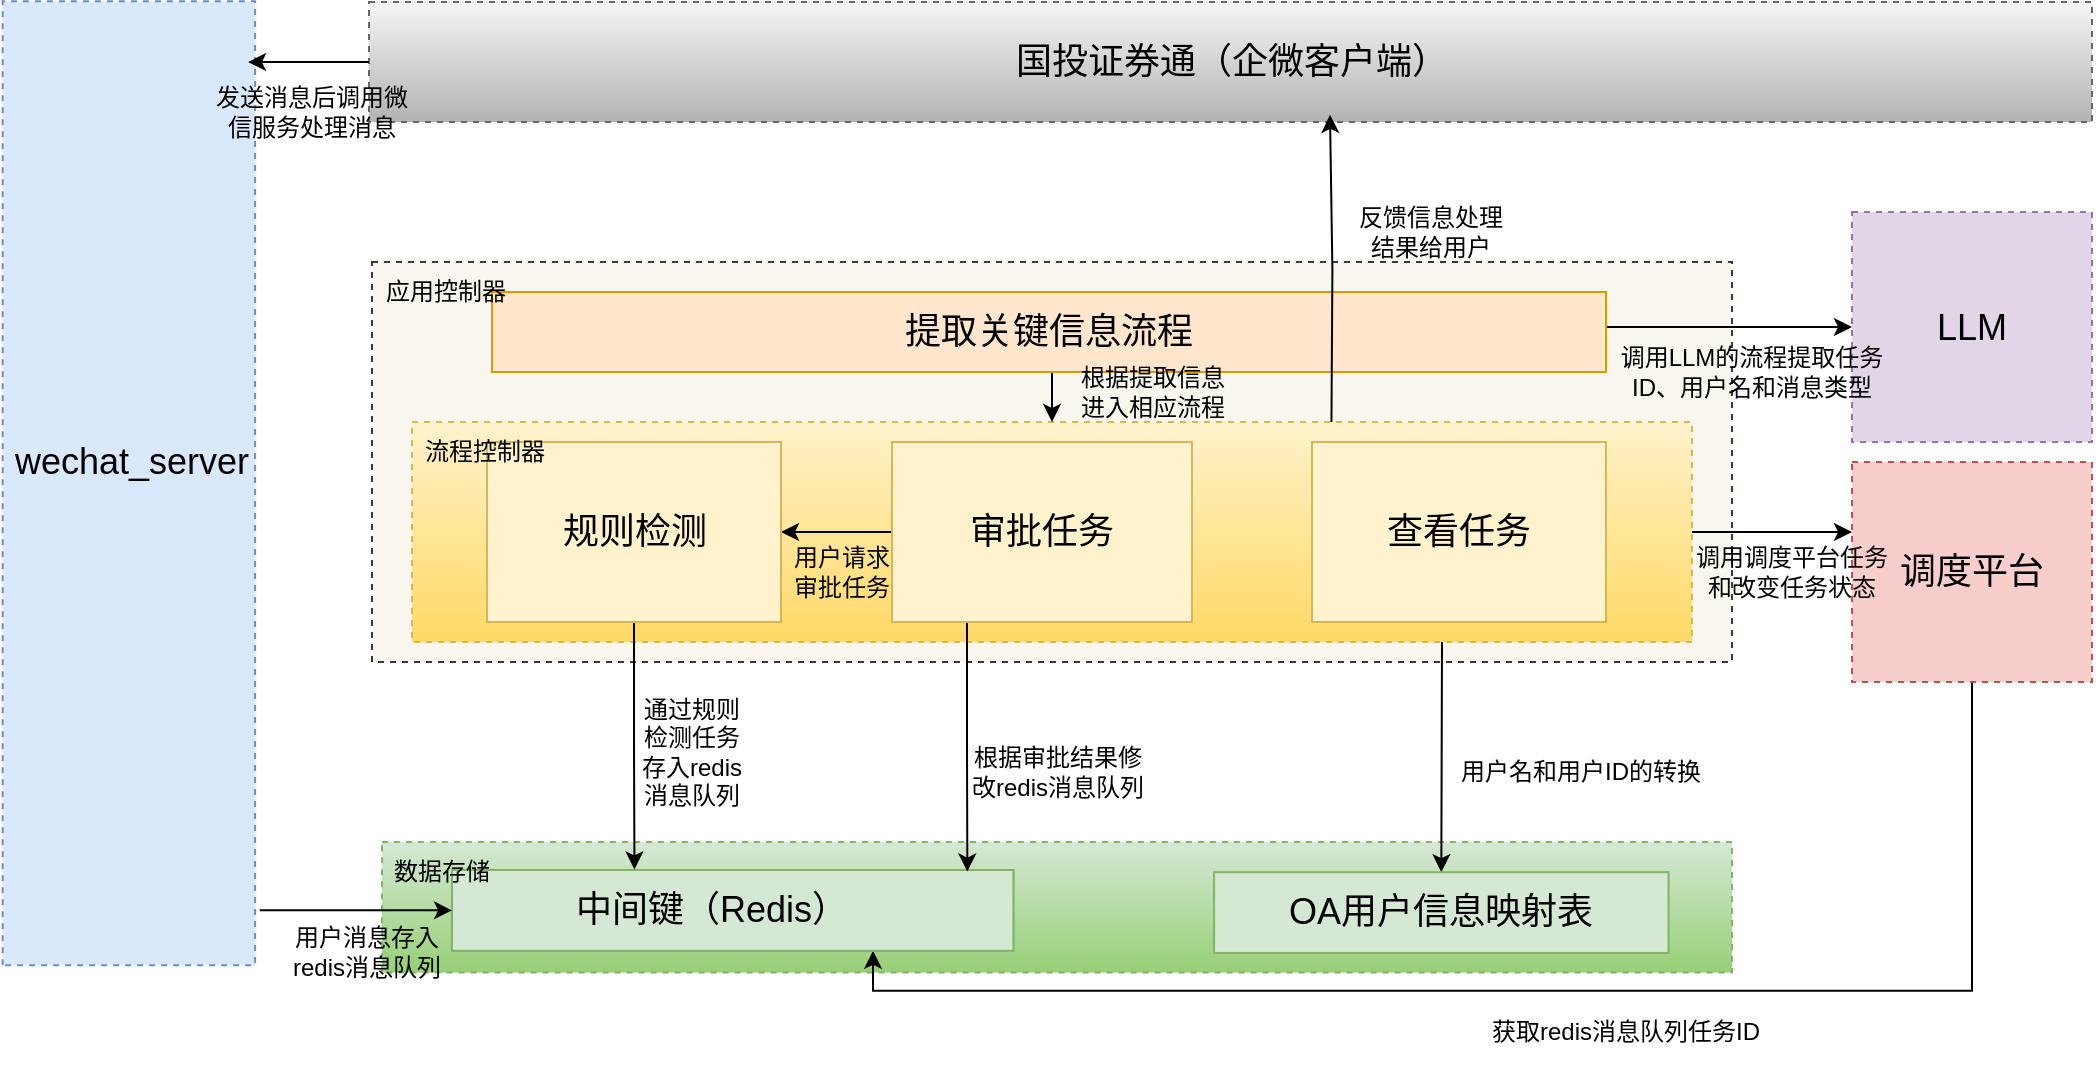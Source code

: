 <mxfile version="24.7.8">
  <diagram name="第 1 页" id="BCAhDKa6iewrN-98ZfCu">
    <mxGraphModel dx="1949" dy="584" grid="1" gridSize="10" guides="1" tooltips="1" connect="1" arrows="1" fold="1" page="1" pageScale="1" pageWidth="827" pageHeight="1169" math="0" shadow="0">
      <root>
        <mxCell id="0" />
        <mxCell id="1" parent="0" />
        <mxCell id="PnkrrUVeRSWX7GJomjZ0-16" value="" style="rounded=0;whiteSpace=wrap;html=1;container=0;dashed=1;fillColor=#d5e8d4;strokeColor=#82b366;gradientColor=#97d077;" parent="1" vertex="1">
          <mxGeometry x="135" y="550" width="675" height="65.29" as="geometry" />
        </mxCell>
        <mxCell id="NKUny2uA8ICtl1X-BY2I-55" style="edgeStyle=orthogonalEdgeStyle;rounded=0;orthogonalLoop=1;jettySize=auto;html=1;exitX=0.5;exitY=1;exitDx=0;exitDy=0;entryX=0.75;entryY=1;entryDx=0;entryDy=0;" edge="1" parent="1" source="PnkrrUVeRSWX7GJomjZ0-15" target="PnkrrUVeRSWX7GJomjZ0-17">
          <mxGeometry relative="1" as="geometry" />
        </mxCell>
        <mxCell id="PnkrrUVeRSWX7GJomjZ0-15" value="&lt;font style=&quot;font-size: 18px;&quot;&gt;调度平台&lt;/font&gt;" style="rounded=0;whiteSpace=wrap;html=1;dashed=1;fillColor=#f8cecc;strokeColor=#b85450;" parent="1" vertex="1">
          <mxGeometry x="870" y="360" width="120" height="110" as="geometry" />
        </mxCell>
        <mxCell id="PnkrrUVeRSWX7GJomjZ0-7" value="" style="rounded=0;whiteSpace=wrap;html=1;labelPosition=left;verticalLabelPosition=middle;align=right;verticalAlign=middle;container=0;dashed=1;fillColor=#f9f7ed;strokeColor=#36393d;" parent="1" vertex="1">
          <mxGeometry x="130" y="260" width="680" height="200" as="geometry" />
        </mxCell>
        <mxCell id="NKUny2uA8ICtl1X-BY2I-45" style="edgeStyle=orthogonalEdgeStyle;rounded=0;orthogonalLoop=1;jettySize=auto;html=1;entryX=0.5;entryY=0;entryDx=0;entryDy=0;" edge="1" parent="1" target="PnkrrUVeRSWX7GJomjZ0-39">
          <mxGeometry relative="1" as="geometry">
            <mxPoint x="665" y="460" as="sourcePoint" />
            <Array as="points">
              <mxPoint x="665" y="450" />
            </Array>
          </mxGeometry>
        </mxCell>
        <mxCell id="NKUny2uA8ICtl1X-BY2I-56" style="edgeStyle=orthogonalEdgeStyle;rounded=0;orthogonalLoop=1;jettySize=auto;html=1;exitX=1;exitY=0.5;exitDx=0;exitDy=0;" edge="1" parent="1" source="NKUny2uA8ICtl1X-BY2I-17">
          <mxGeometry relative="1" as="geometry">
            <mxPoint x="870" y="395" as="targetPoint" />
          </mxGeometry>
        </mxCell>
        <mxCell id="NKUny2uA8ICtl1X-BY2I-17" value="" style="rounded=0;whiteSpace=wrap;html=1;dashed=1;fillColor=#fff2cc;strokeColor=#d6b656;gradientColor=#ffd966;" vertex="1" parent="1">
          <mxGeometry x="150" y="340" width="640" height="110" as="geometry" />
        </mxCell>
        <mxCell id="PnkrrUVeRSWX7GJomjZ0-2" value="&lt;font style=&quot;font-size: 18px;&quot;&gt;国投证券通（企微客户端）&lt;/font&gt;" style="rounded=0;whiteSpace=wrap;html=1;dashed=1;fillColor=#f5f5f5;strokeColor=#666666;gradientColor=#b3b3b3;" parent="1" vertex="1">
          <mxGeometry x="128.5" y="130" width="861.5" height="60" as="geometry" />
        </mxCell>
        <mxCell id="PnkrrUVeRSWX7GJomjZ0-39" value="&lt;font style=&quot;font-size: 18px;&quot;&gt;OA用户信息映射表&lt;/font&gt;" style="rounded=0;whiteSpace=wrap;html=1;container=0;fillColor=#d5e8d4;strokeColor=#82b366;" parent="1" vertex="1">
          <mxGeometry x="551.04" y="565.095" width="227.228" height="40.38" as="geometry" />
        </mxCell>
        <mxCell id="PnkrrUVeRSWX7GJomjZ0-14" value="&lt;font style=&quot;font-size: 18px;&quot;&gt;LLM&lt;/font&gt;" style="rounded=0;whiteSpace=wrap;html=1;dashed=1;fillColor=#e1d5e7;strokeColor=#9673a6;" parent="1" vertex="1">
          <mxGeometry x="870" y="235" width="120" height="115" as="geometry" />
        </mxCell>
        <mxCell id="GBtYgFMyZ0QTx4K6_Icv-118" value="" style="group;fillColor=#d5e8d4;strokeColor=#82b366;" parent="1" vertex="1" connectable="0">
          <mxGeometry x="170.004" y="564.005" width="280.693" height="40.38" as="geometry" />
        </mxCell>
        <mxCell id="PnkrrUVeRSWX7GJomjZ0-17" value="" style="rounded=0;whiteSpace=wrap;html=1;container=0;fillColor=#d5e8d4;strokeColor=#82b366;" parent="GBtYgFMyZ0QTx4K6_Icv-118" vertex="1">
          <mxGeometry width="280.693" height="40.38" as="geometry" />
        </mxCell>
        <mxCell id="PnkrrUVeRSWX7GJomjZ0-38" value="&lt;font style=&quot;font-size: 18px;&quot;&gt;中间键（Redis）&lt;/font&gt;" style="text;html=1;align=center;verticalAlign=middle;whiteSpace=wrap;rounded=0;container=0;" parent="GBtYgFMyZ0QTx4K6_Icv-118" vertex="1">
          <mxGeometry x="50" y="5" width="159.8" height="30.28" as="geometry" />
        </mxCell>
        <mxCell id="NKUny2uA8ICtl1X-BY2I-14" value="数据存储" style="text;html=1;align=center;verticalAlign=middle;whiteSpace=wrap;rounded=0;" vertex="1" parent="GBtYgFMyZ0QTx4K6_Icv-118">
          <mxGeometry x="-35.004" y="-14.005" width="60" height="30" as="geometry" />
        </mxCell>
        <mxCell id="PnkrrUVeRSWX7GJomjZ0-11" value="&lt;font style=&quot;font-size: 18px;&quot;&gt;查看任务&lt;/font&gt;" style="rounded=0;whiteSpace=wrap;html=1;fillColor=#fff2cc;strokeColor=#d6b656;" parent="1" vertex="1">
          <mxGeometry x="600" y="350" width="147" height="90" as="geometry" />
        </mxCell>
        <mxCell id="NKUny2uA8ICtl1X-BY2I-31" style="edgeStyle=orthogonalEdgeStyle;rounded=0;orthogonalLoop=1;jettySize=auto;html=1;exitX=0;exitY=0.5;exitDx=0;exitDy=0;entryX=1;entryY=0.5;entryDx=0;entryDy=0;" edge="1" parent="1" source="PnkrrUVeRSWX7GJomjZ0-10" target="PnkrrUVeRSWX7GJomjZ0-12">
          <mxGeometry relative="1" as="geometry" />
        </mxCell>
        <mxCell id="NKUny2uA8ICtl1X-BY2I-42" style="edgeStyle=orthogonalEdgeStyle;rounded=0;orthogonalLoop=1;jettySize=auto;html=1;exitX=0.25;exitY=1;exitDx=0;exitDy=0;entryX=0.918;entryY=0.019;entryDx=0;entryDy=0;entryPerimeter=0;" edge="1" parent="1" source="PnkrrUVeRSWX7GJomjZ0-10" target="PnkrrUVeRSWX7GJomjZ0-17">
          <mxGeometry relative="1" as="geometry" />
        </mxCell>
        <mxCell id="PnkrrUVeRSWX7GJomjZ0-10" value="&lt;font style=&quot;font-size: 18px;&quot;&gt;审批任务&lt;/font&gt;" style="rounded=0;whiteSpace=wrap;html=1;fillColor=#fff2cc;strokeColor=#d6b656;" parent="1" vertex="1">
          <mxGeometry x="390" y="350" width="150" height="90" as="geometry" />
        </mxCell>
        <mxCell id="PnkrrUVeRSWX7GJomjZ0-3" value="" style="whiteSpace=wrap;html=1;dashed=1;fillColor=#dae8fc;strokeColor=#6c8ebf;flipV=0;rotation=270;" parent="1" vertex="1">
          <mxGeometry x="-232.5" y="307.5" width="481.88" height="126.25" as="geometry" />
        </mxCell>
        <mxCell id="NKUny2uA8ICtl1X-BY2I-1" value="发送消息后调用微信服务处理消息" style="text;html=1;align=center;verticalAlign=middle;whiteSpace=wrap;rounded=0;" vertex="1" parent="1">
          <mxGeometry x="50" y="170" width="100" height="30" as="geometry" />
        </mxCell>
        <mxCell id="NKUny2uA8ICtl1X-BY2I-7" value="反馈信息处理结果给用户" style="text;html=1;align=center;verticalAlign=middle;whiteSpace=wrap;rounded=0;" vertex="1" parent="1">
          <mxGeometry x="620" y="230" width="79" height="30" as="geometry" />
        </mxCell>
        <mxCell id="NKUny2uA8ICtl1X-BY2I-20" style="edgeStyle=orthogonalEdgeStyle;rounded=0;orthogonalLoop=1;jettySize=auto;html=1;exitX=0.5;exitY=1;exitDx=0;exitDy=0;entryX=0.5;entryY=0;entryDx=0;entryDy=0;" edge="1" parent="1" source="NKUny2uA8ICtl1X-BY2I-11" target="NKUny2uA8ICtl1X-BY2I-17">
          <mxGeometry relative="1" as="geometry" />
        </mxCell>
        <mxCell id="NKUny2uA8ICtl1X-BY2I-75" style="edgeStyle=orthogonalEdgeStyle;rounded=0;orthogonalLoop=1;jettySize=auto;html=1;exitX=1;exitY=0.25;exitDx=0;exitDy=0;entryX=0;entryY=0.5;entryDx=0;entryDy=0;" edge="1" parent="1" source="NKUny2uA8ICtl1X-BY2I-11" target="PnkrrUVeRSWX7GJomjZ0-14">
          <mxGeometry relative="1" as="geometry">
            <Array as="points">
              <mxPoint x="747" y="293" />
            </Array>
          </mxGeometry>
        </mxCell>
        <mxCell id="NKUny2uA8ICtl1X-BY2I-11" value="&lt;font style=&quot;font-size: 18px;&quot;&gt;提取关键信息流程&lt;/font&gt;" style="rounded=0;whiteSpace=wrap;html=1;fillColor=#ffe6cc;strokeColor=#d79b00;" vertex="1" parent="1">
          <mxGeometry x="190" y="275" width="557" height="40" as="geometry" />
        </mxCell>
        <mxCell id="NKUny2uA8ICtl1X-BY2I-48" style="edgeStyle=orthogonalEdgeStyle;rounded=0;orthogonalLoop=1;jettySize=auto;html=1;exitX=0.5;exitY=1;exitDx=0;exitDy=0;entryX=0.325;entryY=-0.007;entryDx=0;entryDy=0;entryPerimeter=0;" edge="1" parent="1" source="PnkrrUVeRSWX7GJomjZ0-12" target="PnkrrUVeRSWX7GJomjZ0-17">
          <mxGeometry relative="1" as="geometry" />
        </mxCell>
        <mxCell id="PnkrrUVeRSWX7GJomjZ0-12" value="&lt;font style=&quot;font-size: 18px;&quot;&gt;规则检测&lt;/font&gt;" style="rounded=0;whiteSpace=wrap;html=1;fillColor=#fff2cc;strokeColor=#d6b656;" parent="1" vertex="1">
          <mxGeometry x="187.5" y="350" width="147" height="90" as="geometry" />
        </mxCell>
        <mxCell id="NKUny2uA8ICtl1X-BY2I-16" value="调用LLM的流程提取任务ID、用户名和消息类型" style="text;html=1;align=center;verticalAlign=middle;whiteSpace=wrap;rounded=0;" vertex="1" parent="1">
          <mxGeometry x="750" y="300" width="140" height="30" as="geometry" />
        </mxCell>
        <mxCell id="NKUny2uA8ICtl1X-BY2I-19" value="流程控制器" style="text;html=1;align=center;verticalAlign=middle;whiteSpace=wrap;rounded=0;" vertex="1" parent="1">
          <mxGeometry x="150" y="340" width="73" height="30" as="geometry" />
        </mxCell>
        <mxCell id="NKUny2uA8ICtl1X-BY2I-32" value="用户请求审批任务" style="text;html=1;align=center;verticalAlign=middle;whiteSpace=wrap;rounded=0;" vertex="1" parent="1">
          <mxGeometry x="334.5" y="400" width="60" height="30" as="geometry" />
        </mxCell>
        <mxCell id="NKUny2uA8ICtl1X-BY2I-37" value="调用调度平台任务和改变任务状态" style="text;html=1;align=center;verticalAlign=middle;whiteSpace=wrap;rounded=0;" vertex="1" parent="1">
          <mxGeometry x="790" y="400" width="100" height="30" as="geometry" />
        </mxCell>
        <mxCell id="NKUny2uA8ICtl1X-BY2I-40" value="根据提取信息进入相应流程" style="text;html=1;align=center;verticalAlign=middle;whiteSpace=wrap;rounded=0;" vertex="1" parent="1">
          <mxGeometry x="480" y="310" width="81" height="30" as="geometry" />
        </mxCell>
        <mxCell id="NKUny2uA8ICtl1X-BY2I-43" value="根据审批结果修改redis消息队列" style="text;html=1;align=center;verticalAlign=middle;whiteSpace=wrap;rounded=0;" vertex="1" parent="1">
          <mxGeometry x="427.5" y="500" width="90" height="30" as="geometry" />
        </mxCell>
        <mxCell id="NKUny2uA8ICtl1X-BY2I-47" value="用户名和用户ID的转换" style="text;html=1;align=center;verticalAlign=middle;whiteSpace=wrap;rounded=0;" vertex="1" parent="1">
          <mxGeometry x="670" y="500" width="129" height="30" as="geometry" />
        </mxCell>
        <mxCell id="NKUny2uA8ICtl1X-BY2I-49" value="通过规则检测任务存入redis消息队列" style="text;html=1;align=center;verticalAlign=middle;whiteSpace=wrap;rounded=0;" vertex="1" parent="1">
          <mxGeometry x="260" y="490" width="60" height="30" as="geometry" />
        </mxCell>
        <mxCell id="NKUny2uA8ICtl1X-BY2I-54" value="获取redis消息队列任务ID" style="text;html=1;align=center;verticalAlign=middle;whiteSpace=wrap;rounded=0;" vertex="1" parent="1">
          <mxGeometry x="642.5" y="630" width="227.5" height="30" as="geometry" />
        </mxCell>
        <mxCell id="PnkrrUVeRSWX7GJomjZ0-26" value="应用控制器" style="text;html=1;align=center;verticalAlign=middle;whiteSpace=wrap;rounded=0;" parent="1" vertex="1">
          <mxGeometry x="130" y="260" width="73.5" height="30" as="geometry" />
        </mxCell>
        <mxCell id="NKUny2uA8ICtl1X-BY2I-65" value="&lt;font style=&quot;font-size: 18px;&quot;&gt;wechat_server&lt;/font&gt;" style="text;html=1;align=center;verticalAlign=middle;whiteSpace=wrap;rounded=0;" vertex="1" parent="1">
          <mxGeometry x="-40" y="345" width="100" height="30" as="geometry" />
        </mxCell>
        <mxCell id="GBtYgFMyZ0QTx4K6_Icv-110" value="用户消息存入redis消息队列" style="text;html=1;align=center;verticalAlign=middle;whiteSpace=wrap;rounded=0;" parent="1" vertex="1">
          <mxGeometry x="85" y="590" width="85" height="30" as="geometry" />
        </mxCell>
        <mxCell id="NKUny2uA8ICtl1X-BY2I-71" style="edgeStyle=orthogonalEdgeStyle;rounded=0;orthogonalLoop=1;jettySize=auto;html=1;exitX=0;exitY=0.5;exitDx=0;exitDy=0;entryX=0.937;entryY=0.972;entryDx=0;entryDy=0;entryPerimeter=0;" edge="1" parent="1" source="PnkrrUVeRSWX7GJomjZ0-2" target="PnkrrUVeRSWX7GJomjZ0-3">
          <mxGeometry relative="1" as="geometry" />
        </mxCell>
        <mxCell id="NKUny2uA8ICtl1X-BY2I-72" style="edgeStyle=orthogonalEdgeStyle;rounded=0;orthogonalLoop=1;jettySize=auto;html=1;exitX=0.057;exitY=1.018;exitDx=0;exitDy=0;entryX=0;entryY=0.5;entryDx=0;entryDy=0;exitPerimeter=0;" edge="1" parent="1" source="PnkrrUVeRSWX7GJomjZ0-3" target="PnkrrUVeRSWX7GJomjZ0-17">
          <mxGeometry relative="1" as="geometry" />
        </mxCell>
        <mxCell id="NKUny2uA8ICtl1X-BY2I-73" style="edgeStyle=orthogonalEdgeStyle;rounded=0;orthogonalLoop=1;jettySize=auto;html=1;exitX=1;exitY=0;exitDx=0;exitDy=0;entryX=0.767;entryY=0.94;entryDx=0;entryDy=0;entryPerimeter=0;" edge="1" parent="1">
          <mxGeometry relative="1" as="geometry">
            <mxPoint x="609.73" y="340" as="sourcePoint" />
            <mxPoint x="609.001" y="186.4" as="targetPoint" />
          </mxGeometry>
        </mxCell>
      </root>
    </mxGraphModel>
  </diagram>
</mxfile>
